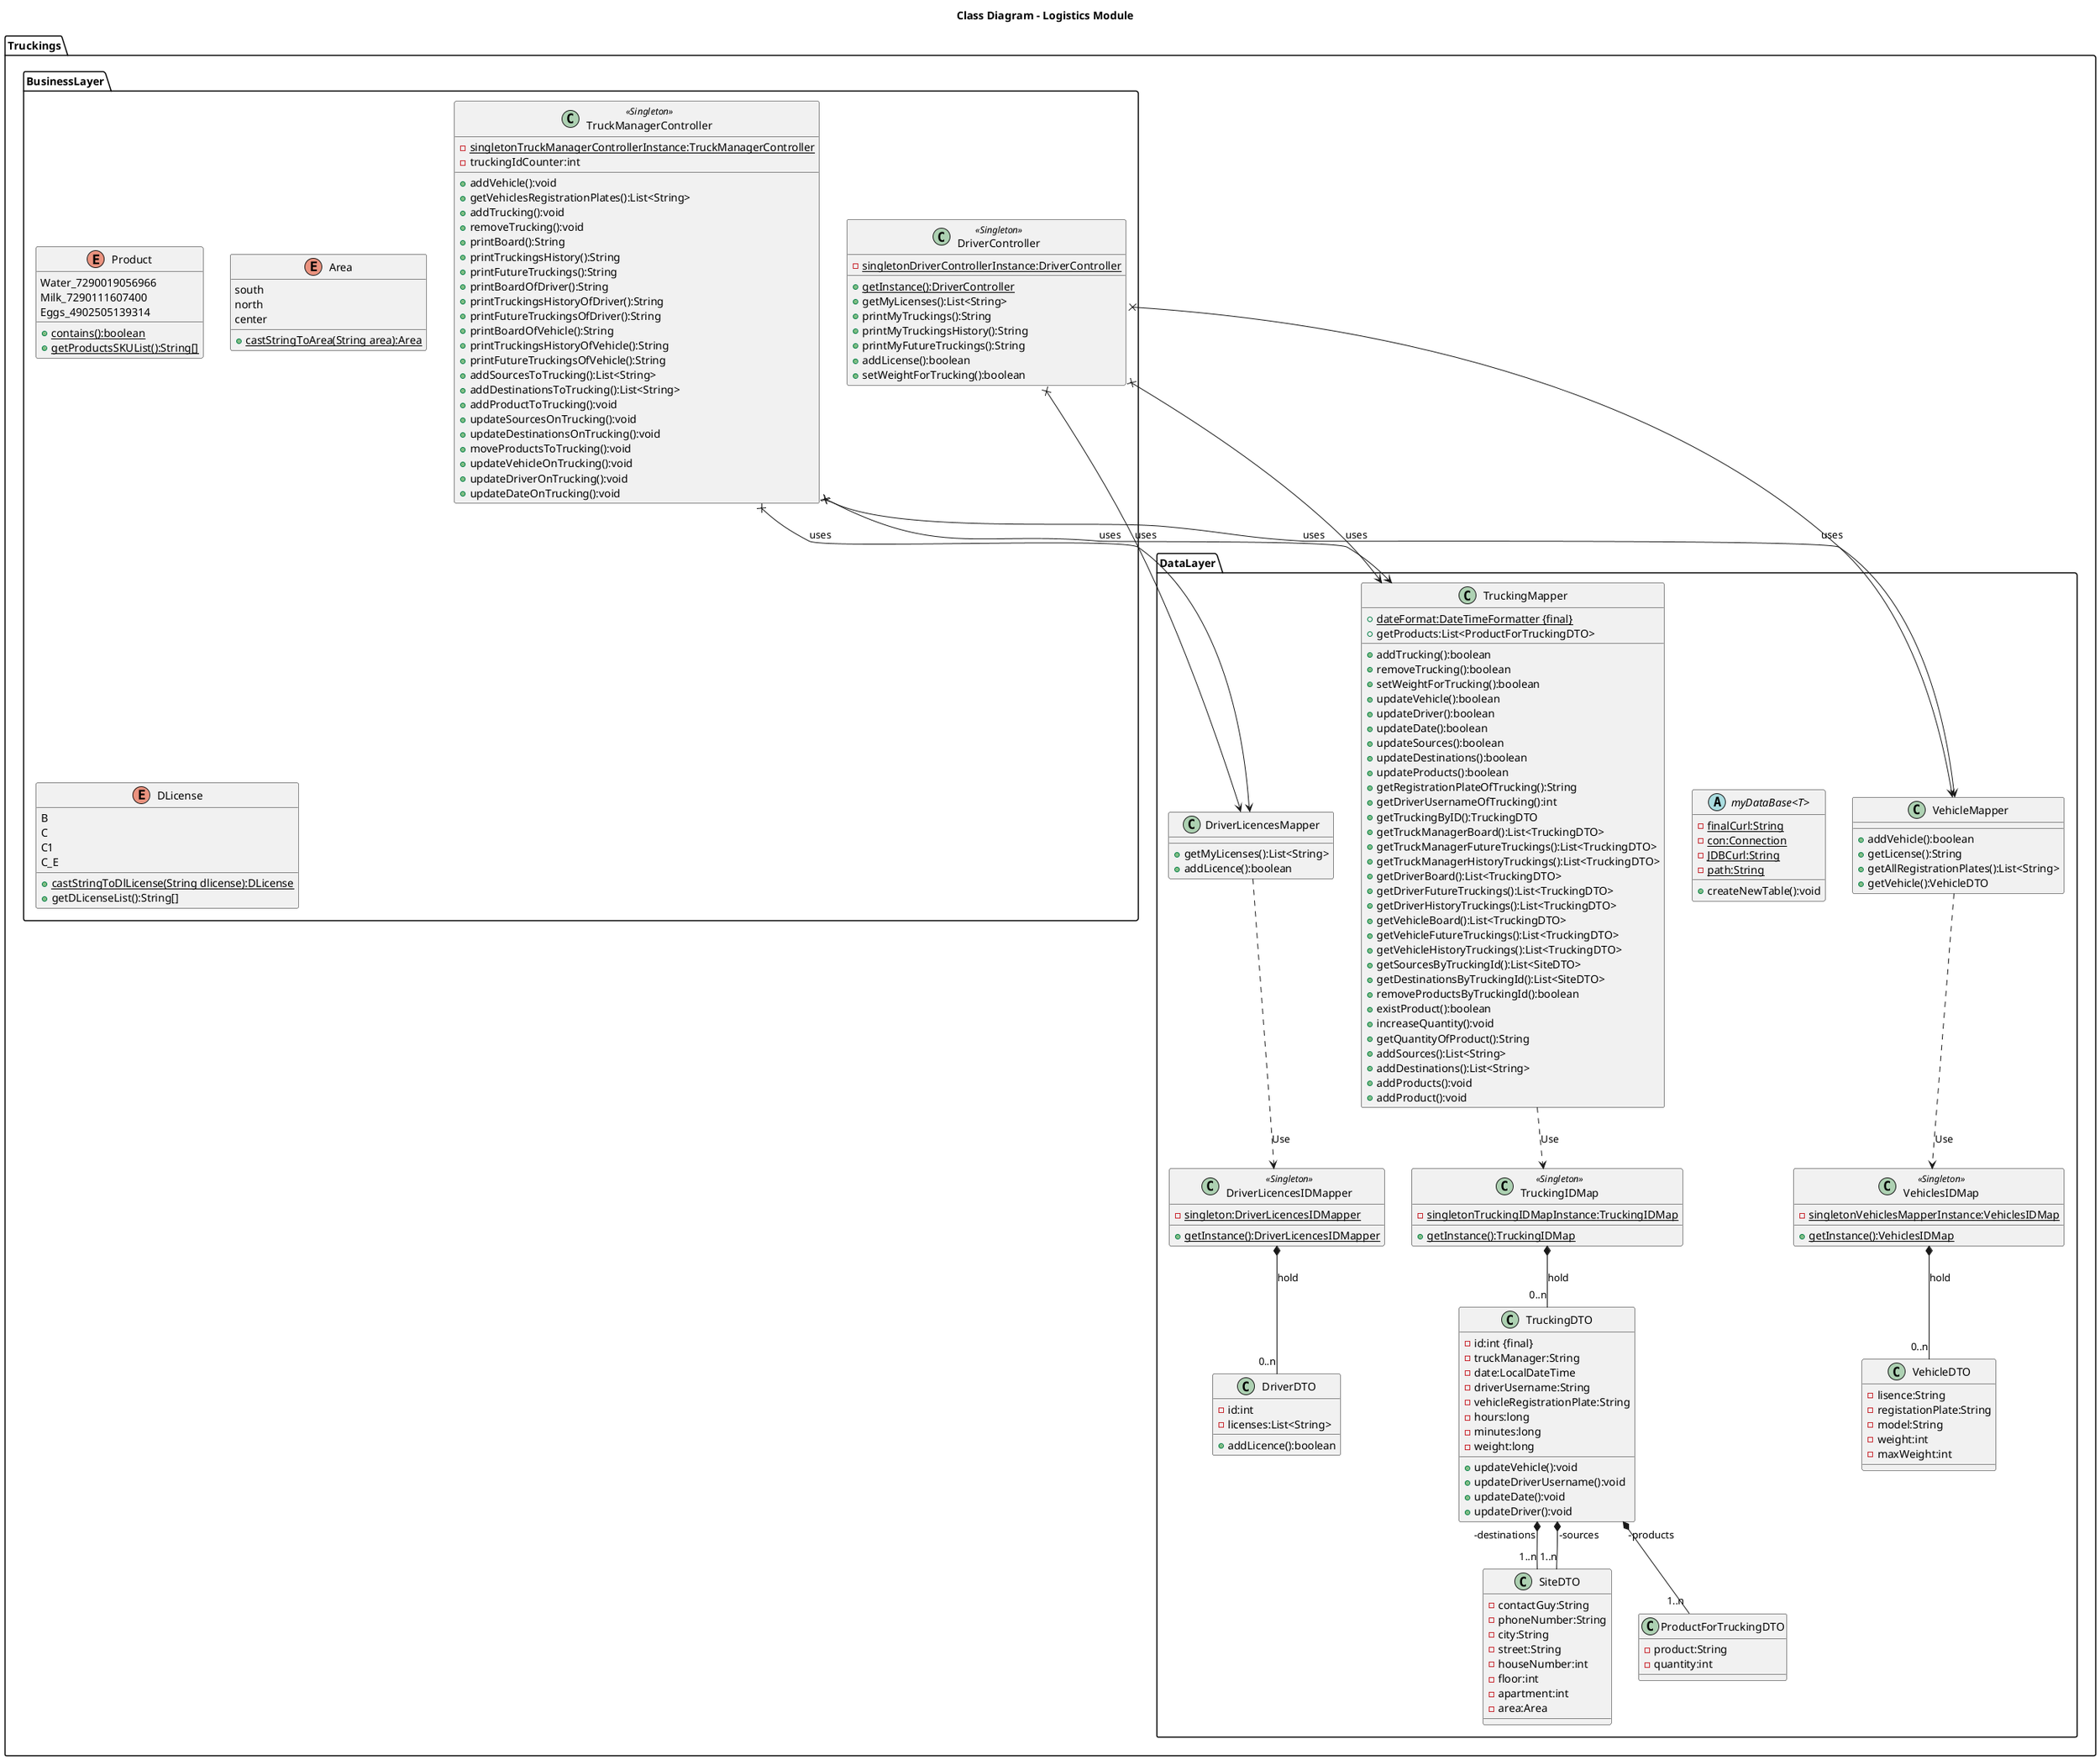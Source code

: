 @startuml
title Class Diagram - Logistics Module

package Truckings <<Folder>> {
package DataLayer <<Folder>> {
  class DriverLicencesIDMapper <<Singleton>> {
     -singleton:DriverLicencesIDMapper {static}
     +getInstance():DriverLicencesIDMapper {static}
  }
  class DriverLicencesMapper {
     +getMyLicenses():List<String>
     +addLicence():boolean
  }
  class DriverDTO {
     -id:int
     -licenses:List<String>
     +addLicence():boolean
  }
  abstract class "myDataBase<T>" {
     -finalCurl:String {static}
     -con:Connection {static}
     -JDBCurl:String {static}
     -path:String {static}
     +createNewTable():void
  }
  class TruckingDTO {
     -id:int {final}
     -truckManager:String
     -date:LocalDateTime
     -driverUsername:String
     -vehicleRegistrationPlate:String
     -hours:long
     -minutes:long
     -weight:long
     +updateVehicle():void
     +updateDriverUsername():void
     +updateDate():void
     +updateDriver():void
  }
  class TruckingIDMap <<Singleton>> {
     -singletonTruckingIDMapInstance:TruckingIDMap {static}
     +getInstance():TruckingIDMap {static}
  }
  class TruckingMapper {
     +dateFormat:DateTimeFormatter {final} {static}
     +addTrucking():boolean
     +removeTrucking():boolean
     +setWeightForTrucking():boolean
     +updateVehicle():boolean
     +updateDriver():boolean
     +updateDate():boolean
     +updateSources():boolean
     +updateDestinations():boolean
     +updateProducts():boolean
     +getRegistrationPlateOfTrucking():String
     +getDriverUsernameOfTrucking():int
     +getTruckingByID():TruckingDTO
     +getTruckManagerBoard():List<TruckingDTO>
     +getTruckManagerFutureTruckings():List<TruckingDTO>
     +getTruckManagerHistoryTruckings():List<TruckingDTO>
     +getDriverBoard():List<TruckingDTO>
     +getDriverFutureTruckings():List<TruckingDTO>
     +getDriverHistoryTruckings():List<TruckingDTO>
     +getVehicleBoard():List<TruckingDTO>
     +getVehicleFutureTruckings():List<TruckingDTO>
     +getVehicleHistoryTruckings():List<TruckingDTO>
     +getSourcesByTruckingId():List<SiteDTO>
     +getDestinationsByTruckingId():List<SiteDTO>
     +getProducts:List<ProductForTruckingDTO>
     +removeProductsByTruckingId():boolean
     +existProduct():boolean
     +increaseQuantity():void
     +getQuantityOfProduct():String
     +addSources():List<String>
     +addDestinations():List<String>
     +addProducts():void
     +addProduct():void
  }
  class VehicleMapper {
     +addVehicle():boolean
     +getLicense():String
     +getAllRegistrationPlates():List<String>
     +getVehicle():VehicleDTO
  }
  class VehiclesIDMap <<Singleton>> {
     -singletonVehiclesMapperInstance:VehiclesIDMap {static}
     +getInstance():VehiclesIDMap {static}
  }
  class VehicleDTO {
     -lisence:String
     -registationPlate:String
     -model:String
     -weight:int
     -maxWeight:int
  }
  class SiteDTO {
     -contactGuy:String
     -phoneNumber:String
     -city:String
     -street:String
     -houseNumber:int
     -floor:int
     -apartment:int
     -area:Area
  }
  class ProductForTruckingDTO {
     -product:String
     -quantity:int
  }
  TruckingMapper ..> TruckingIDMap : Use
  DriverLicencesMapper ..> DriverLicencesIDMapper : Use
  VehicleMapper ..> VehiclesIDMap : Use
  TruckingIDMap *-- "0..n" TruckingDTO : hold
  VehiclesIDMap *-- "0..n" VehicleDTO : hold
  DriverLicencesIDMapper *-- "0..n" DriverDTO : hold
}

package BusinessLayer <<Folder>> {
  class TruckManagerController <<Singleton>> {
     -singletonTruckManagerControllerInstance:TruckManagerController {static}
     -truckingIdCounter:int
     +addVehicle():void
     +getVehiclesRegistrationPlates():List<String>
     +addTrucking():void
     +removeTrucking():void
     +printBoard():String
     +printTruckingsHistory():String
     +printFutureTruckings():String
     +printBoardOfDriver():String
     +printTruckingsHistoryOfDriver():String
     +printFutureTruckingsOfDriver():String
     +printBoardOfVehicle():String
     +printTruckingsHistoryOfVehicle():String
     +printFutureTruckingsOfVehicle():String
     +addSourcesToTrucking():List<String>
     +addDestinationsToTrucking():List<String>
     +addProductToTrucking():void
     +updateSourcesOnTrucking():void
     +updateDestinationsOnTrucking():void
     +moveProductsToTrucking():void
     +updateVehicleOnTrucking():void
     +updateDriverOnTrucking():void
     +updateDateOnTrucking():void
  }
  class DriverController <<Singleton>> {
     -singletonDriverControllerInstance:DriverController {static}
     +getInstance():DriverController {static}
     +getMyLicenses():List<String>
     +printMyTruckings():String
     +printMyTruckingsHistory():String
     +printMyFutureTruckings():String
     +addLicense():boolean
     +setWeightForTrucking():boolean
  }
  enum Product {
     Water_7290019056966
     Milk_7290111607400
     Eggs_4902505139314
     +contains():boolean {static}
     +getProductsSKUList():String[] {static}
  }
  enum Area {
     south
     north
     center
     +castStringToArea(String area):Area {static}
  }
  enum DLicense {
     B
     C
     C1
     C_E
     +castStringToDlLicense(String dlicense):DLicense {static}
     +getDLicenseList():String[]
  }
}
TruckManagerController x--> TruckingMapper : uses
TruckManagerController x--> DriverLicencesMapper : uses
TruckManagerController x--> VehicleMapper : uses
DriverController x--> TruckingMapper : uses
DriverController x--> DriverLicencesMapper : uses
DriverController x--> VehicleMapper : uses
TruckingDTO "-destinations" *-- "1..n" SiteDTO
TruckingDTO "-sources" *-- "1..n" SiteDTO
TruckingDTO "-products" *-- "1..n" ProductForTruckingDTO
}
@enduml